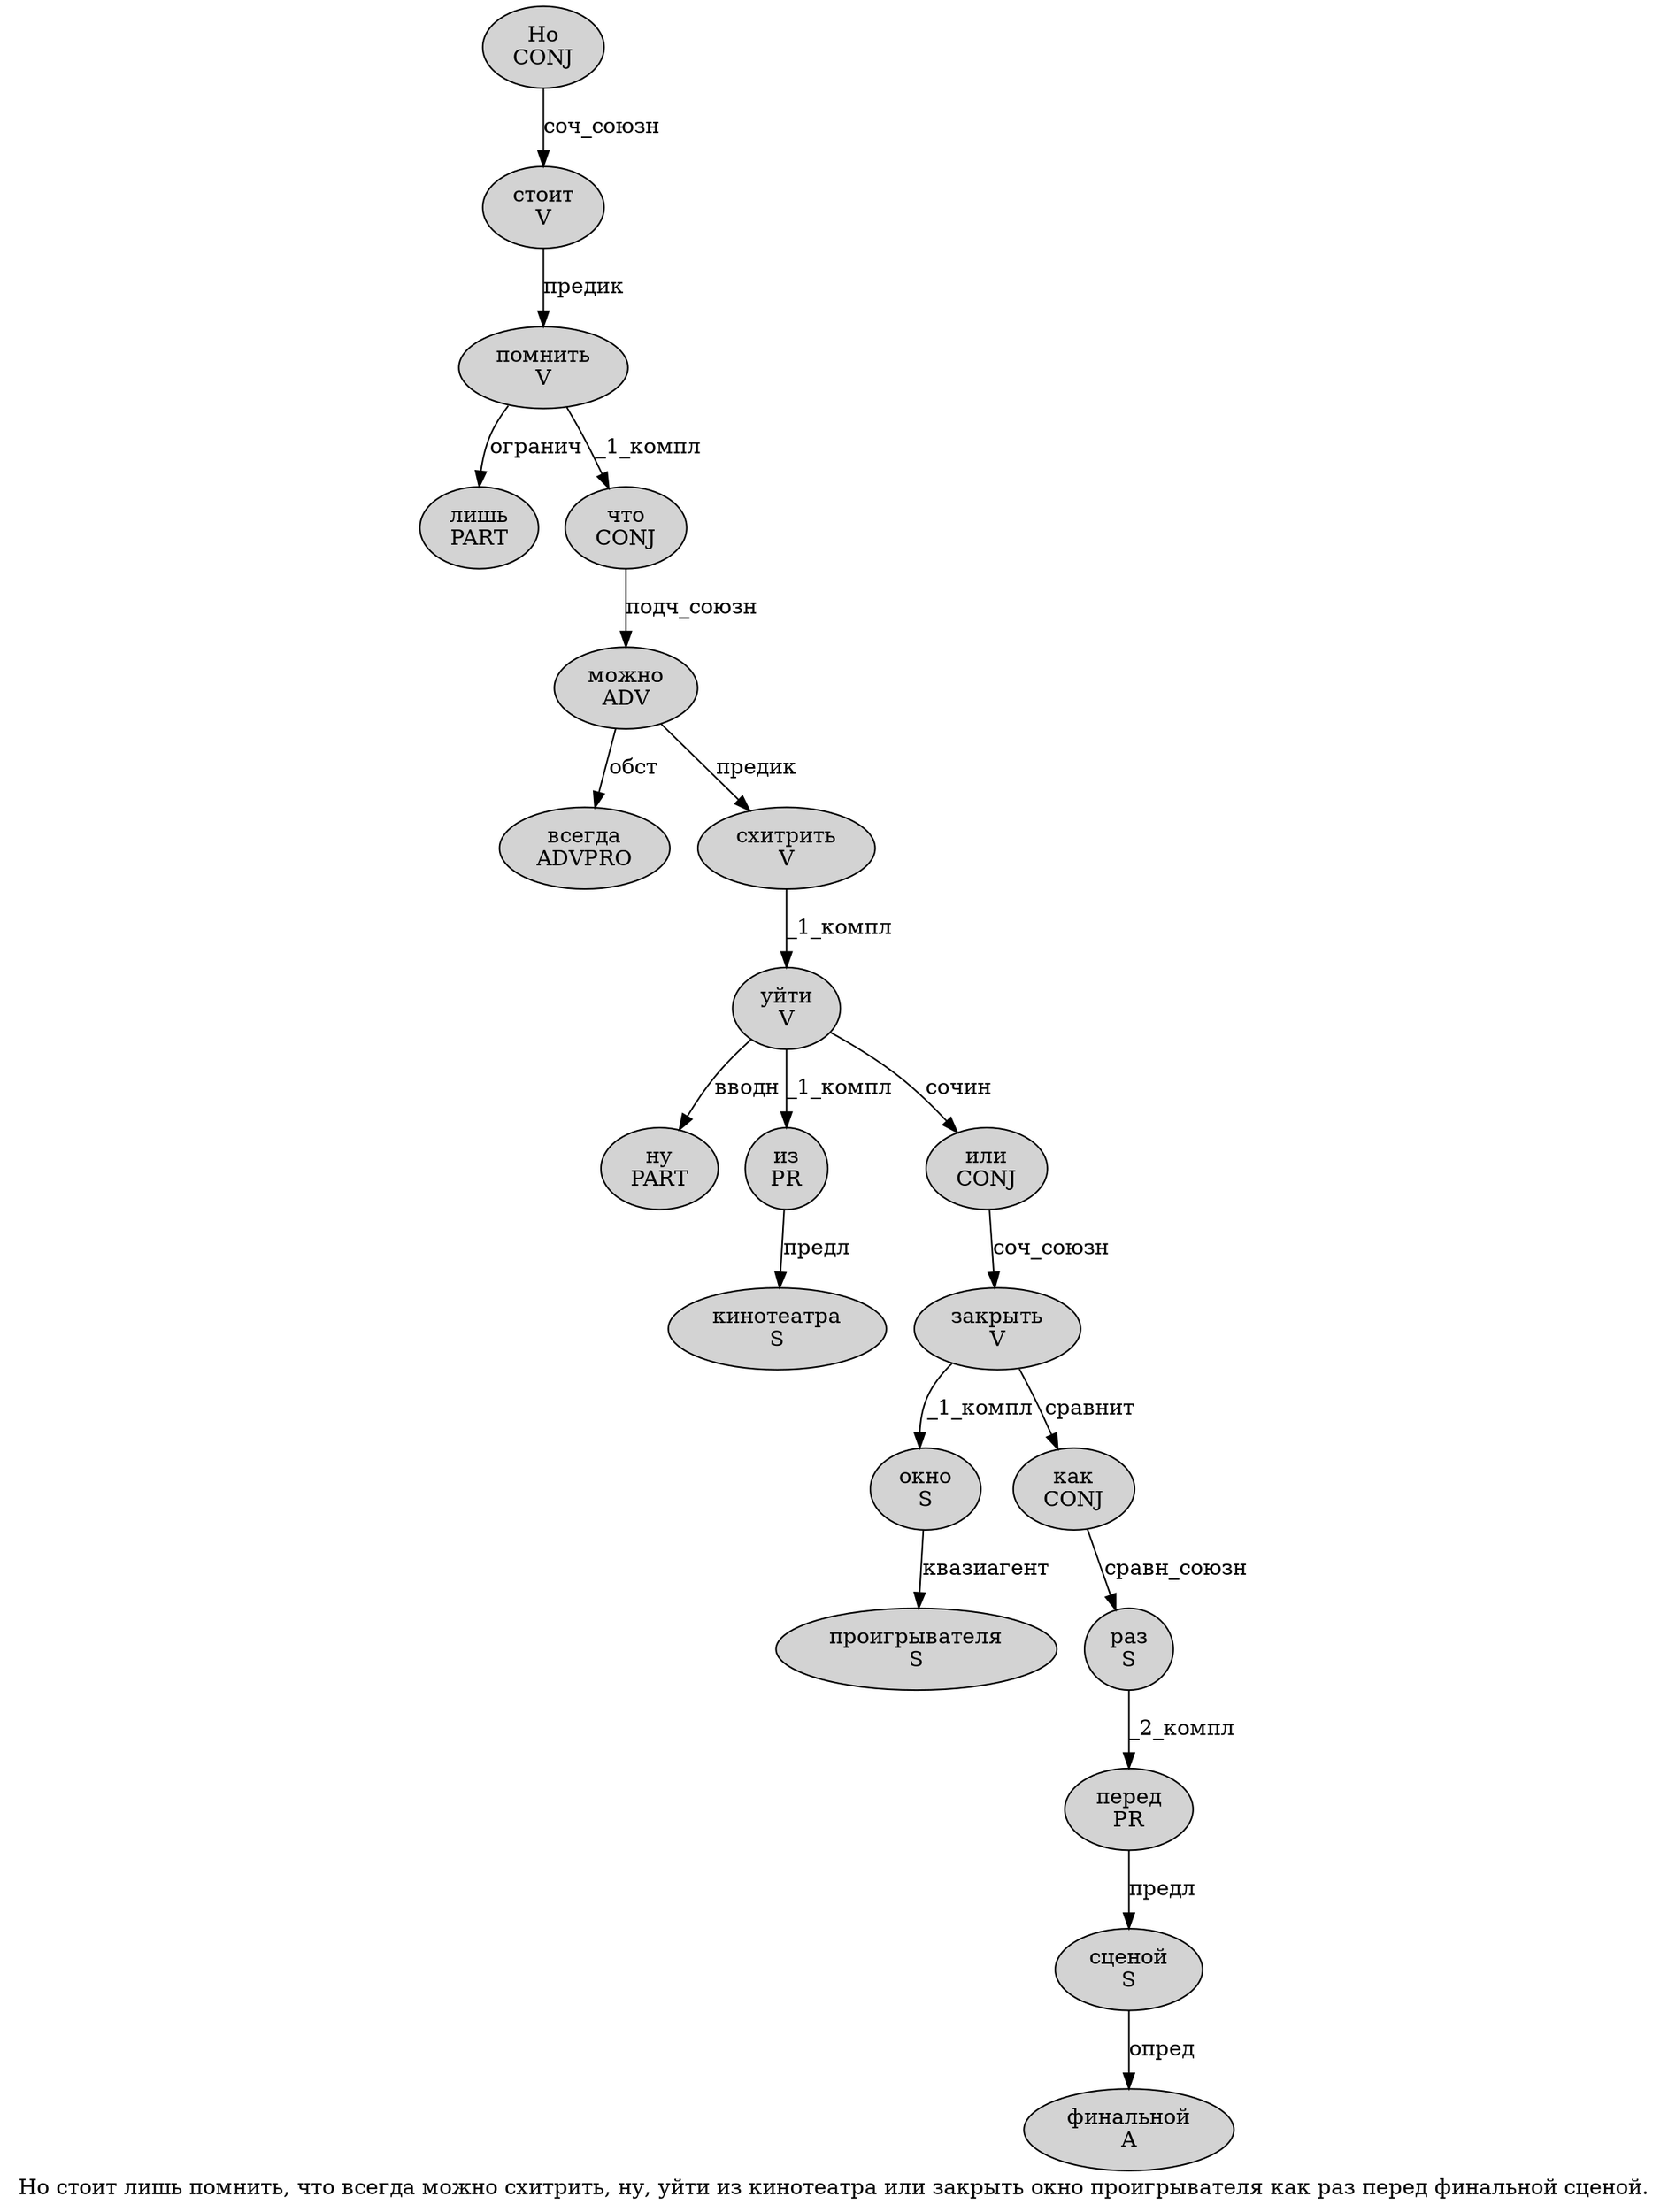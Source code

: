 digraph SENTENCE_367 {
	graph [label="Но стоит лишь помнить, что всегда можно схитрить, ну, уйти из кинотеатра или закрыть окно проигрывателя как раз перед финальной сценой."]
	node [style=filled]
		0 [label="Но
CONJ" color="" fillcolor=lightgray penwidth=1 shape=ellipse]
		1 [label="стоит
V" color="" fillcolor=lightgray penwidth=1 shape=ellipse]
		2 [label="лишь
PART" color="" fillcolor=lightgray penwidth=1 shape=ellipse]
		3 [label="помнить
V" color="" fillcolor=lightgray penwidth=1 shape=ellipse]
		5 [label="что
CONJ" color="" fillcolor=lightgray penwidth=1 shape=ellipse]
		6 [label="всегда
ADVPRO" color="" fillcolor=lightgray penwidth=1 shape=ellipse]
		7 [label="можно
ADV" color="" fillcolor=lightgray penwidth=1 shape=ellipse]
		8 [label="схитрить
V" color="" fillcolor=lightgray penwidth=1 shape=ellipse]
		10 [label="ну
PART" color="" fillcolor=lightgray penwidth=1 shape=ellipse]
		12 [label="уйти
V" color="" fillcolor=lightgray penwidth=1 shape=ellipse]
		13 [label="из
PR" color="" fillcolor=lightgray penwidth=1 shape=ellipse]
		14 [label="кинотеатра
S" color="" fillcolor=lightgray penwidth=1 shape=ellipse]
		15 [label="или
CONJ" color="" fillcolor=lightgray penwidth=1 shape=ellipse]
		16 [label="закрыть
V" color="" fillcolor=lightgray penwidth=1 shape=ellipse]
		17 [label="окно
S" color="" fillcolor=lightgray penwidth=1 shape=ellipse]
		18 [label="проигрывателя
S" color="" fillcolor=lightgray penwidth=1 shape=ellipse]
		19 [label="как
CONJ" color="" fillcolor=lightgray penwidth=1 shape=ellipse]
		20 [label="раз
S" color="" fillcolor=lightgray penwidth=1 shape=ellipse]
		21 [label="перед
PR" color="" fillcolor=lightgray penwidth=1 shape=ellipse]
		22 [label="финальной
A" color="" fillcolor=lightgray penwidth=1 shape=ellipse]
		23 [label="сценой
S" color="" fillcolor=lightgray penwidth=1 shape=ellipse]
			23 -> 22 [label="опред"]
			7 -> 6 [label="обст"]
			7 -> 8 [label="предик"]
			1 -> 3 [label="предик"]
			13 -> 14 [label="предл"]
			8 -> 12 [label="_1_компл"]
			0 -> 1 [label="соч_союзн"]
			5 -> 7 [label="подч_союзн"]
			12 -> 10 [label="вводн"]
			12 -> 13 [label="_1_компл"]
			12 -> 15 [label="сочин"]
			15 -> 16 [label="соч_союзн"]
			3 -> 2 [label="огранич"]
			3 -> 5 [label="_1_компл"]
			20 -> 21 [label="_2_компл"]
			17 -> 18 [label="квазиагент"]
			21 -> 23 [label="предл"]
			16 -> 17 [label="_1_компл"]
			16 -> 19 [label="сравнит"]
			19 -> 20 [label="сравн_союзн"]
}